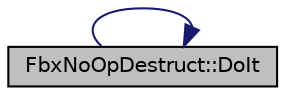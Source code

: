 digraph "FbxNoOpDestruct::DoIt"
{
  edge [fontname="Helvetica",fontsize="10",labelfontname="Helvetica",labelfontsize="10"];
  node [fontname="Helvetica",fontsize="10",shape=record];
  rankdir="LR";
  Node0 [label="FbxNoOpDestruct::DoIt",height=0.2,width=0.4,color="black", fillcolor="grey75", style="filled", fontcolor="black"];
  Node0 -> Node0 [color="midnightblue",fontsize="10",style="solid",fontname="Helvetica"];
}
